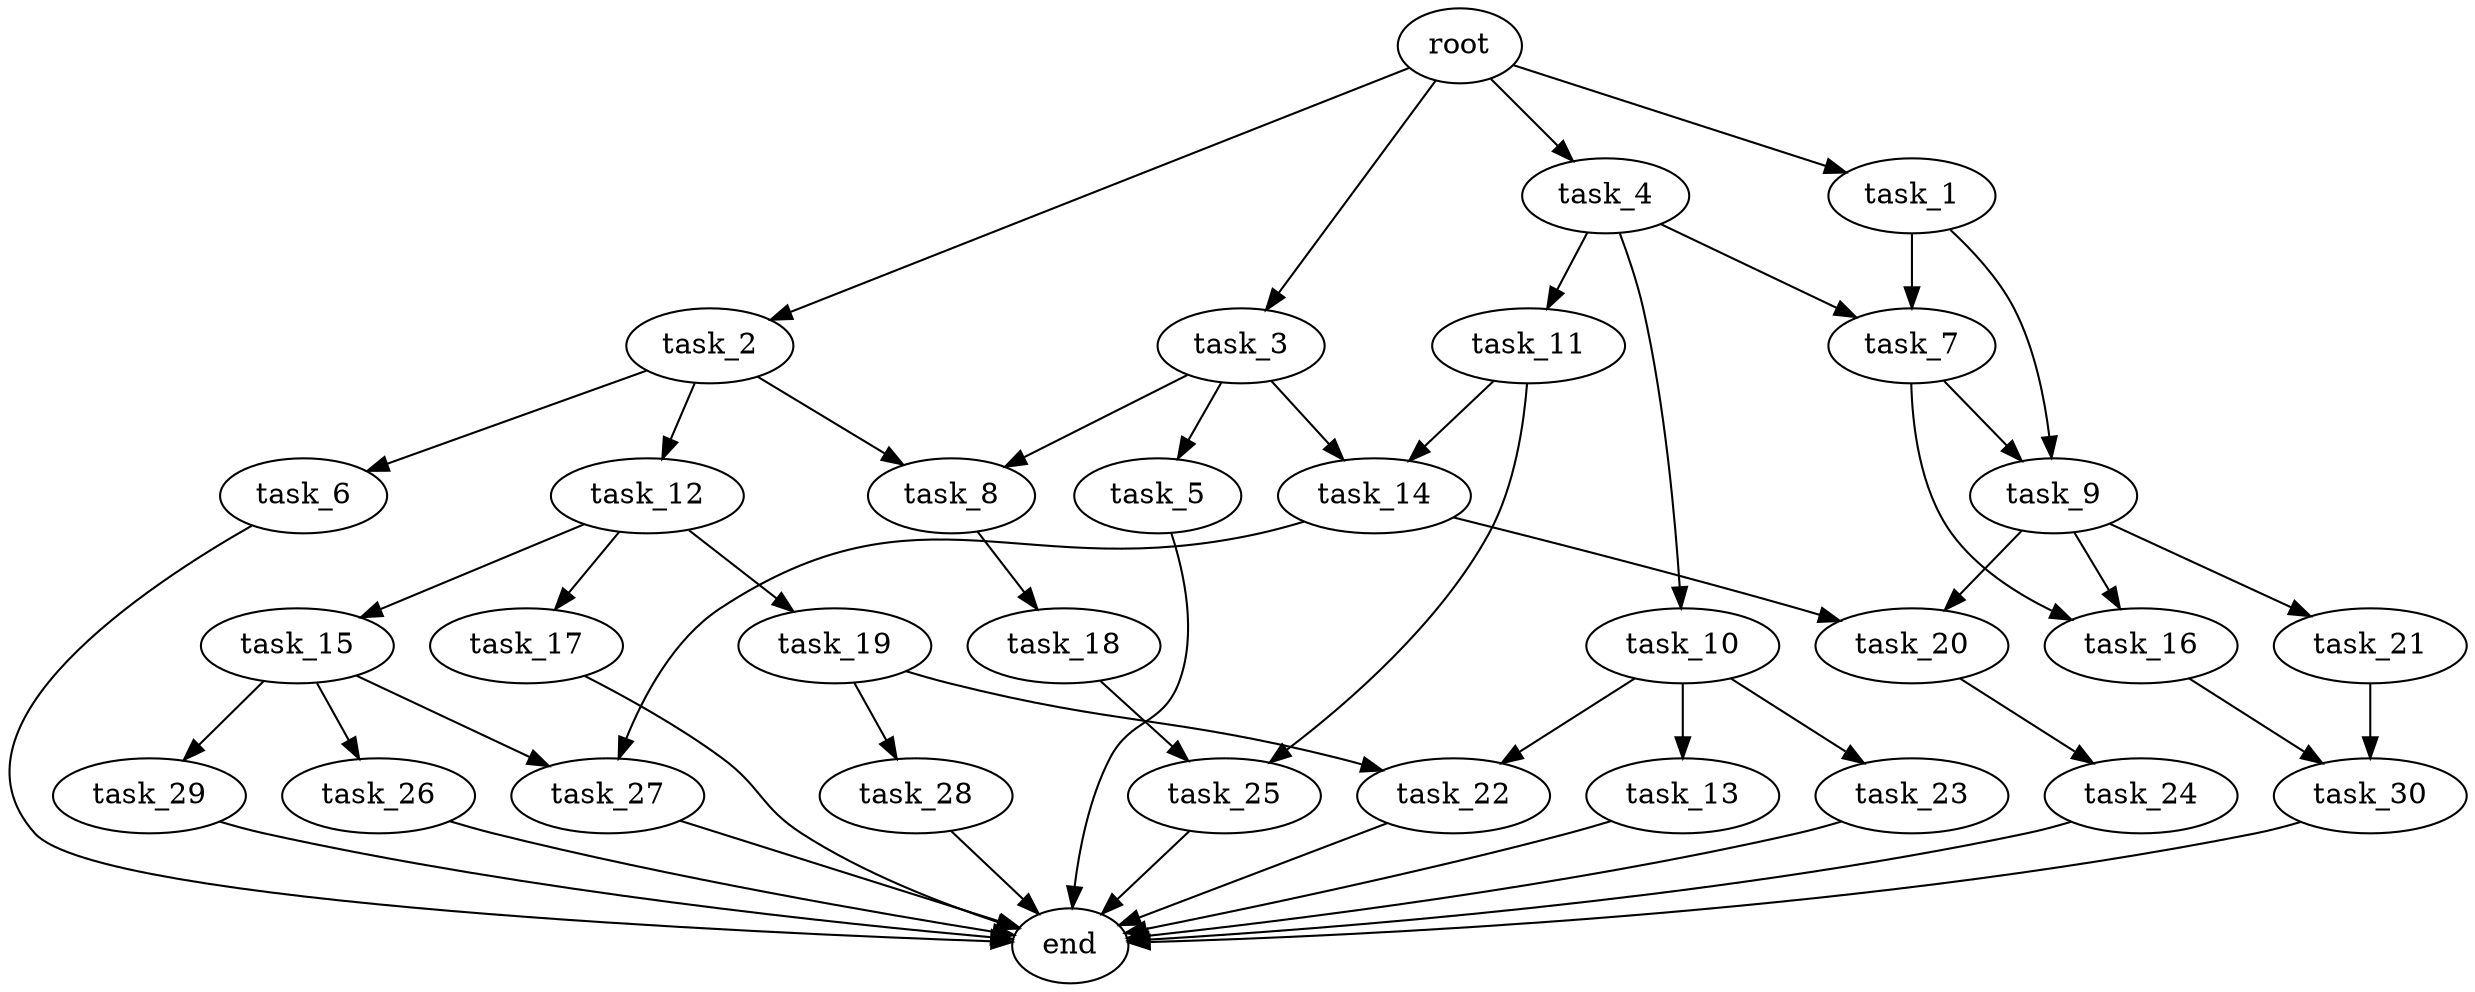 digraph G {
  root [size="0.000000e+00"];
  task_1 [size="9.516489e+10"];
  task_2 [size="5.613274e+09"];
  task_3 [size="7.756753e+10"];
  task_4 [size="7.147756e+09"];
  task_5 [size="4.701998e+10"];
  task_6 [size="1.922731e+10"];
  task_7 [size="8.415551e+10"];
  task_8 [size="8.172690e+10"];
  task_9 [size="8.282692e+10"];
  task_10 [size="1.220494e+10"];
  task_11 [size="7.681689e+10"];
  task_12 [size="2.490375e+10"];
  task_13 [size="7.712482e+10"];
  task_14 [size="4.430166e+10"];
  task_15 [size="7.376453e+10"];
  task_16 [size="3.360694e+09"];
  task_17 [size="4.608886e+10"];
  task_18 [size="7.710189e+10"];
  task_19 [size="5.211870e+10"];
  task_20 [size="9.821176e+10"];
  task_21 [size="4.728783e+10"];
  task_22 [size="6.814742e+10"];
  task_23 [size="3.121782e+10"];
  task_24 [size="3.231309e+10"];
  task_25 [size="6.292013e+10"];
  task_26 [size="4.228170e+09"];
  task_27 [size="9.374272e+10"];
  task_28 [size="5.209742e+10"];
  task_29 [size="2.533874e+10"];
  task_30 [size="6.385562e+10"];
  end [size="0.000000e+00"];

  root -> task_1 [size="1.000000e-12"];
  root -> task_2 [size="1.000000e-12"];
  root -> task_3 [size="1.000000e-12"];
  root -> task_4 [size="1.000000e-12"];
  task_1 -> task_7 [size="4.207776e+08"];
  task_1 -> task_9 [size="4.141346e+08"];
  task_2 -> task_6 [size="1.922731e+08"];
  task_2 -> task_8 [size="4.086345e+08"];
  task_2 -> task_12 [size="2.490375e+08"];
  task_3 -> task_5 [size="4.701998e+08"];
  task_3 -> task_8 [size="4.086345e+08"];
  task_3 -> task_14 [size="2.215083e+08"];
  task_4 -> task_7 [size="4.207776e+08"];
  task_4 -> task_10 [size="1.220494e+08"];
  task_4 -> task_11 [size="7.681689e+08"];
  task_5 -> end [size="1.000000e-12"];
  task_6 -> end [size="1.000000e-12"];
  task_7 -> task_9 [size="4.141346e+08"];
  task_7 -> task_16 [size="1.680347e+07"];
  task_8 -> task_18 [size="7.710189e+08"];
  task_9 -> task_16 [size="1.680347e+07"];
  task_9 -> task_20 [size="4.910588e+08"];
  task_9 -> task_21 [size="4.728783e+08"];
  task_10 -> task_13 [size="7.712482e+08"];
  task_10 -> task_22 [size="3.407371e+08"];
  task_10 -> task_23 [size="3.121782e+08"];
  task_11 -> task_14 [size="2.215083e+08"];
  task_11 -> task_25 [size="3.146007e+08"];
  task_12 -> task_15 [size="7.376453e+08"];
  task_12 -> task_17 [size="4.608886e+08"];
  task_12 -> task_19 [size="5.211870e+08"];
  task_13 -> end [size="1.000000e-12"];
  task_14 -> task_20 [size="4.910588e+08"];
  task_14 -> task_27 [size="4.687136e+08"];
  task_15 -> task_26 [size="4.228170e+07"];
  task_15 -> task_27 [size="4.687136e+08"];
  task_15 -> task_29 [size="2.533874e+08"];
  task_16 -> task_30 [size="3.192781e+08"];
  task_17 -> end [size="1.000000e-12"];
  task_18 -> task_25 [size="3.146007e+08"];
  task_19 -> task_22 [size="3.407371e+08"];
  task_19 -> task_28 [size="5.209742e+08"];
  task_20 -> task_24 [size="3.231309e+08"];
  task_21 -> task_30 [size="3.192781e+08"];
  task_22 -> end [size="1.000000e-12"];
  task_23 -> end [size="1.000000e-12"];
  task_24 -> end [size="1.000000e-12"];
  task_25 -> end [size="1.000000e-12"];
  task_26 -> end [size="1.000000e-12"];
  task_27 -> end [size="1.000000e-12"];
  task_28 -> end [size="1.000000e-12"];
  task_29 -> end [size="1.000000e-12"];
  task_30 -> end [size="1.000000e-12"];
}
